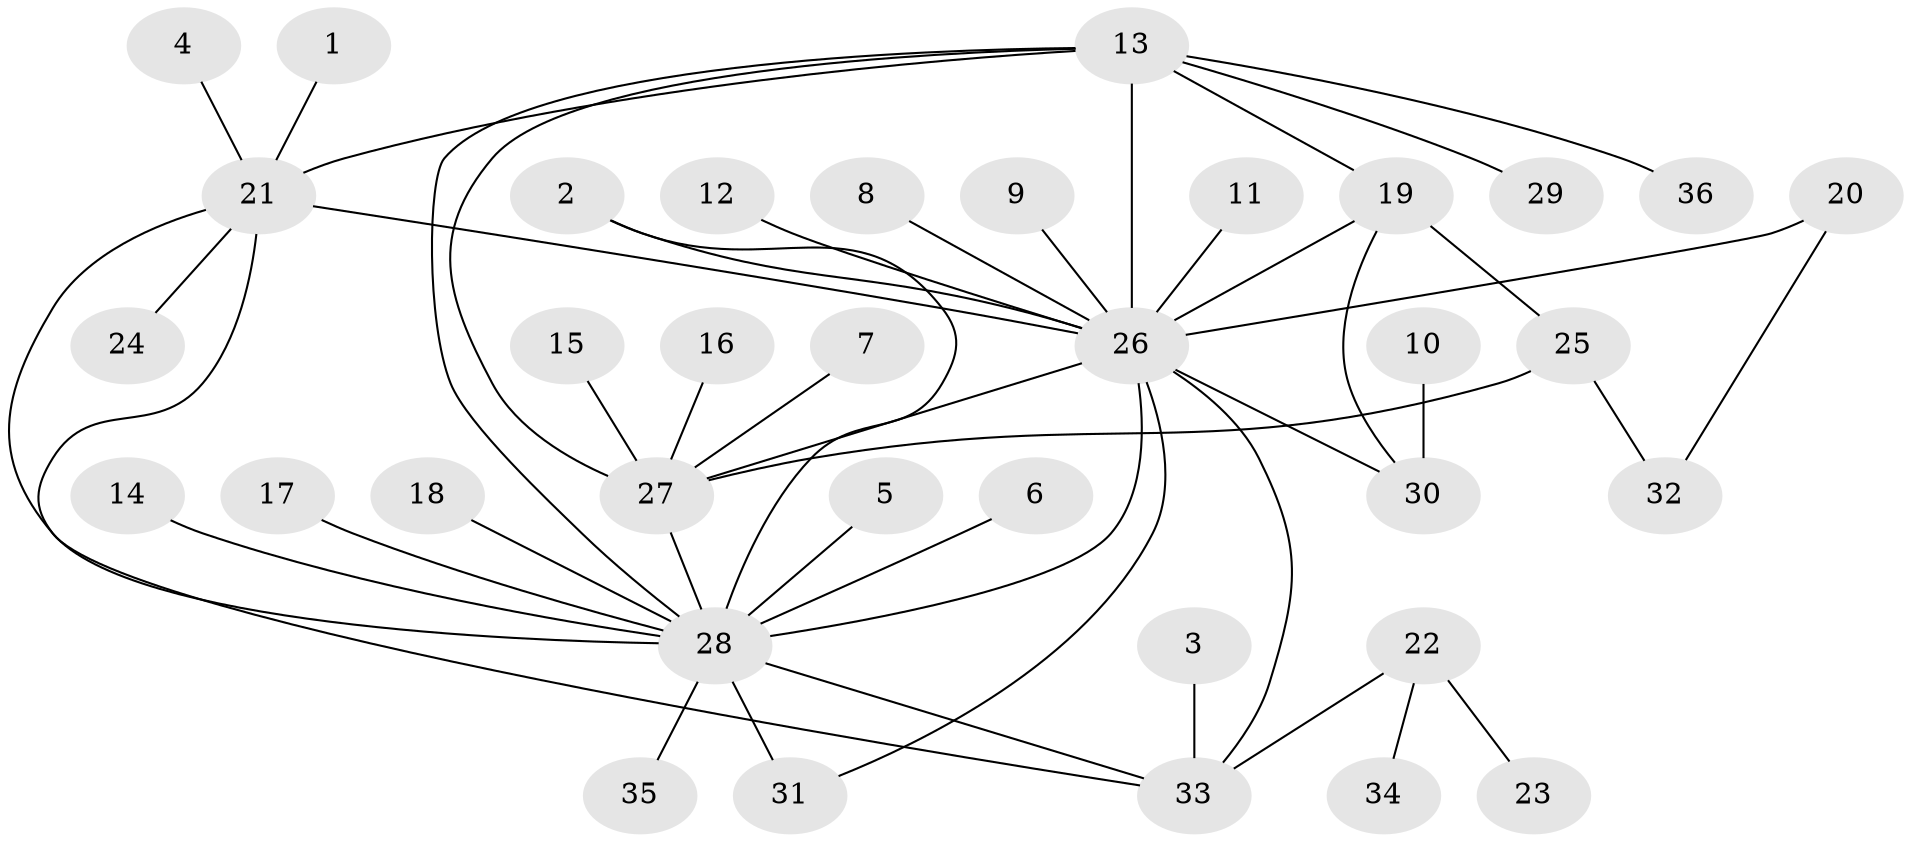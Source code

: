 // original degree distribution, {3: 0.125, 9: 0.041666666666666664, 12: 0.013888888888888888, 6: 0.013888888888888888, 21: 0.013888888888888888, 1: 0.4861111111111111, 5: 0.05555555555555555, 2: 0.2361111111111111, 8: 0.013888888888888888}
// Generated by graph-tools (version 1.1) at 2025/25/03/09/25 03:25:55]
// undirected, 36 vertices, 48 edges
graph export_dot {
graph [start="1"]
  node [color=gray90,style=filled];
  1;
  2;
  3;
  4;
  5;
  6;
  7;
  8;
  9;
  10;
  11;
  12;
  13;
  14;
  15;
  16;
  17;
  18;
  19;
  20;
  21;
  22;
  23;
  24;
  25;
  26;
  27;
  28;
  29;
  30;
  31;
  32;
  33;
  34;
  35;
  36;
  1 -- 21 [weight=1.0];
  2 -- 26 [weight=1.0];
  2 -- 28 [weight=1.0];
  3 -- 33 [weight=1.0];
  4 -- 21 [weight=1.0];
  5 -- 28 [weight=1.0];
  6 -- 28 [weight=1.0];
  7 -- 27 [weight=1.0];
  8 -- 26 [weight=1.0];
  9 -- 26 [weight=1.0];
  10 -- 30 [weight=1.0];
  11 -- 26 [weight=1.0];
  12 -- 26 [weight=1.0];
  13 -- 19 [weight=1.0];
  13 -- 21 [weight=1.0];
  13 -- 26 [weight=2.0];
  13 -- 27 [weight=1.0];
  13 -- 28 [weight=1.0];
  13 -- 29 [weight=1.0];
  13 -- 36 [weight=1.0];
  14 -- 28 [weight=1.0];
  15 -- 27 [weight=1.0];
  16 -- 27 [weight=1.0];
  17 -- 28 [weight=1.0];
  18 -- 28 [weight=1.0];
  19 -- 25 [weight=1.0];
  19 -- 26 [weight=1.0];
  19 -- 30 [weight=1.0];
  20 -- 26 [weight=1.0];
  20 -- 32 [weight=1.0];
  21 -- 24 [weight=1.0];
  21 -- 26 [weight=3.0];
  21 -- 28 [weight=1.0];
  21 -- 33 [weight=1.0];
  22 -- 23 [weight=1.0];
  22 -- 33 [weight=1.0];
  22 -- 34 [weight=1.0];
  25 -- 27 [weight=2.0];
  25 -- 32 [weight=1.0];
  26 -- 27 [weight=1.0];
  26 -- 28 [weight=1.0];
  26 -- 30 [weight=2.0];
  26 -- 31 [weight=1.0];
  26 -- 33 [weight=1.0];
  27 -- 28 [weight=1.0];
  28 -- 31 [weight=2.0];
  28 -- 33 [weight=1.0];
  28 -- 35 [weight=1.0];
}
